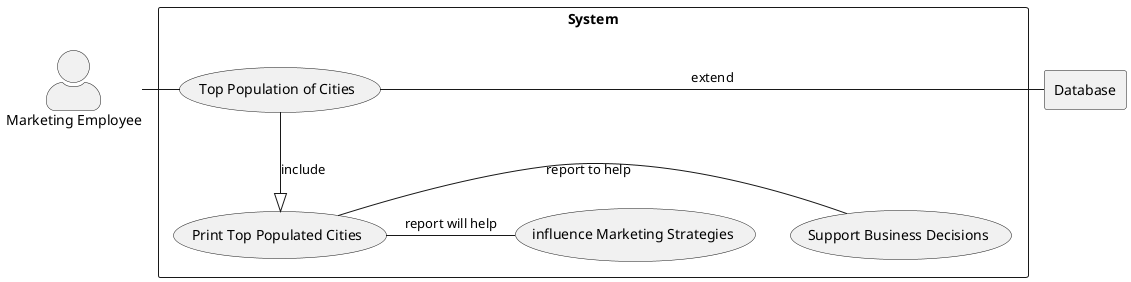 @startuml
skinparam actorStyle awesome

top to bottom direction


actor Marketing as "Marketing Employee"
rectangle Database

rectangle "System" {
    usecase UC1 as "Top Population of Cities"

    usecase UC2 as "Print Top Populated Cities"

    usecase UC3 as "Support Business Decisions"

    usecase UC4 as "influence Marketing Strategies"

    Marketing - UC1
    UC1 --|> UC2 : include
    UC1 - Database : extend
    UC2 - UC3 : report to help
    UC2 - UC4 : report will help
}
@enduml
